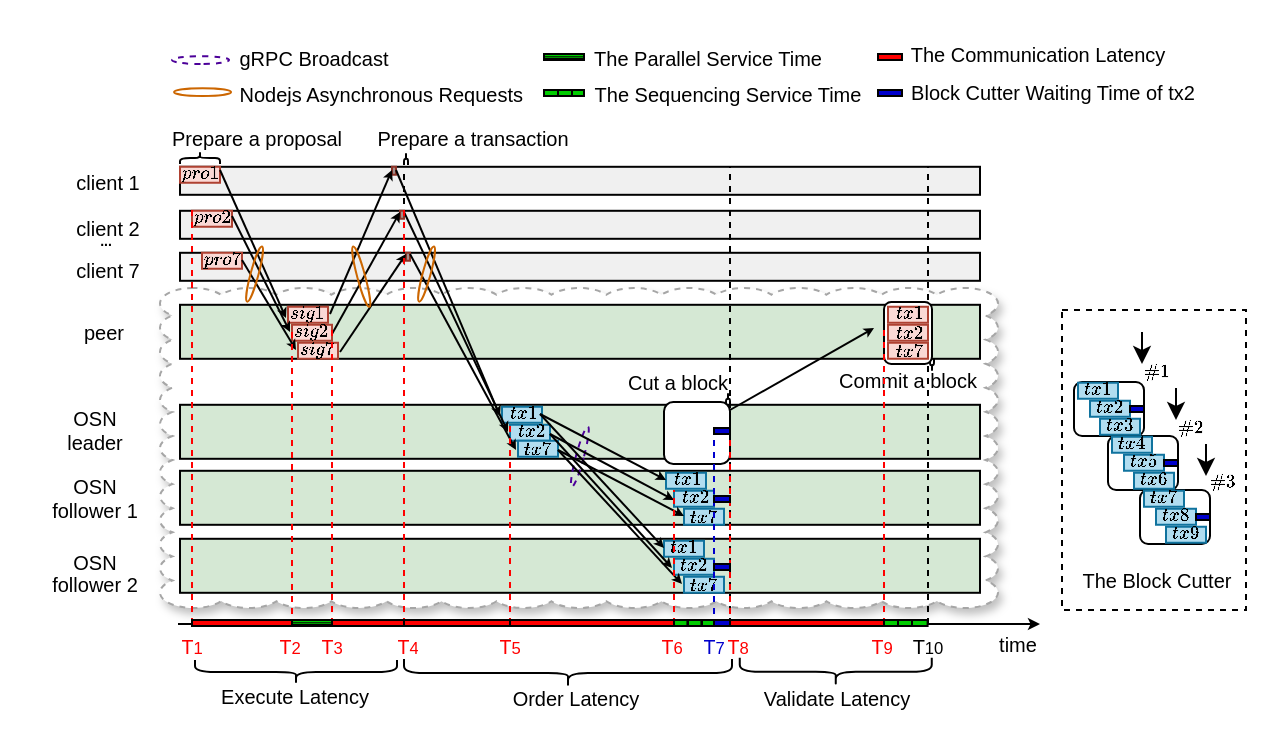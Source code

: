 <mxfile version="20.6.2" type="device"><diagram id="0vhZ1a2vEWbwYD3_x5Hq" name="第 1 页"><mxGraphModel dx="1002" dy="615" grid="1" gridSize="10" guides="1" tooltips="1" connect="1" arrows="1" fold="1" page="1" pageScale="1" pageWidth="827" pageHeight="1169" math="1" shadow="0"><root><mxCell id="0"/><mxCell id="1" parent="0"/><mxCell id="JJXgLaZrwcKwdhcWfyjN-42" value="" style="rounded=0;whiteSpace=wrap;html=1;dashed=1;" parent="1" vertex="1"><mxGeometry x="612" y="241" width="92" height="150" as="geometry"/></mxCell><mxCell id="JJXgLaZrwcKwdhcWfyjN-21" value="" style="rounded=1;whiteSpace=wrap;html=1;" parent="1" vertex="1"><mxGeometry x="651" y="331" width="35" height="27" as="geometry"/></mxCell><mxCell id="JJXgLaZrwcKwdhcWfyjN-20" value="" style="rounded=1;whiteSpace=wrap;html=1;" parent="1" vertex="1"><mxGeometry x="635" y="304" width="35" height="27" as="geometry"/></mxCell><mxCell id="JJXgLaZrwcKwdhcWfyjN-11" value="" style="rounded=1;whiteSpace=wrap;html=1;" parent="1" vertex="1"><mxGeometry x="618" y="277" width="35" height="27" as="geometry"/></mxCell><mxCell id="FMVHNKBBkChkBREBz5Vj-9" value="&lt;font style=&quot;font-size: 8px;&quot;&gt;$$tx2$$&lt;/font&gt;" style="text;html=1;strokeColor=#82b366;fillColor=#d5e8d4;align=center;verticalAlign=middle;whiteSpace=wrap;rounded=0;" parent="1" vertex="1"><mxGeometry x="485.25" y="242" width="60" height="22" as="geometry"/></mxCell><mxCell id="48xOUsyUoS7SO47N31Tx-1" value="" style="whiteSpace=wrap;html=1;shape=mxgraph.basic.cloud_rect;gradientColor=none;strokeColor=#A6A6A6;shadow=1;dashed=1;" parent="1" vertex="1"><mxGeometry x="161" y="230" width="419" height="160" as="geometry"/></mxCell><mxCell id="Ra1UkYBC7Bc8kQ_S5JcI-41" value="" style="rounded=0;whiteSpace=wrap;html=1;strokeWidth=1;fillColor=#D5E8D4;strokeColor=#000000;" parent="1" vertex="1"><mxGeometry x="171" y="355.4" width="400" height="27" as="geometry"/></mxCell><mxCell id="Ra1UkYBC7Bc8kQ_S5JcI-40" value="" style="rounded=0;whiteSpace=wrap;html=1;strokeWidth=1;fillColor=#D5E8D4;strokeColor=#000000;" parent="1" vertex="1"><mxGeometry x="171" y="321.4" width="400" height="27" as="geometry"/></mxCell><mxCell id="Ra1UkYBC7Bc8kQ_S5JcI-18" value="" style="rounded=0;whiteSpace=wrap;html=1;strokeWidth=1;fillColor=#D5E8D4;strokeColor=#000000;" parent="1" vertex="1"><mxGeometry x="171" y="288.4" width="400" height="27" as="geometry"/></mxCell><mxCell id="Ra1UkYBC7Bc8kQ_S5JcI-5" value="" style="rounded=0;whiteSpace=wrap;html=1;strokeWidth=1;fillColor=#D5E8D4;strokeColor=#000000;" parent="1" vertex="1"><mxGeometry x="171" y="238.4" width="400" height="27" as="geometry"/></mxCell><mxCell id="Ra1UkYBC7Bc8kQ_S5JcI-1" value="" style="rounded=0;whiteSpace=wrap;html=1;strokeWidth=1;fillColor=#F0F0F0;strokeColor=#000000;" parent="1" vertex="1"><mxGeometry x="171" y="191.4" width="400" height="14" as="geometry"/></mxCell><mxCell id="Trnzre_r4BiW6Tw0E5rN-12" value="" style="rounded=0;whiteSpace=wrap;html=1;strokeWidth=1;fillColor=#F0F0F0;strokeColor=#000000;" parent="1" vertex="1"><mxGeometry x="171" y="169.4" width="400" height="14" as="geometry"/></mxCell><mxCell id="Trnzre_r4BiW6Tw0E5rN-16" value="&lt;font style=&quot;font-size: 7px;&quot;&gt;&lt;b&gt;...&lt;/b&gt;&lt;/font&gt;" style="text;html=1;strokeColor=none;fillColor=none;align=center;verticalAlign=middle;whiteSpace=wrap;rounded=0;" parent="1" vertex="1"><mxGeometry x="104" y="190" width="60" height="30" as="geometry"/></mxCell><mxCell id="Trnzre_r4BiW6Tw0E5rN-30" value="" style="shape=curlyBracket;whiteSpace=wrap;html=1;rounded=1;flipH=1;rotation=-90;" parent="1" vertex="1"><mxGeometry x="178" y="155" width="6" height="20" as="geometry"/></mxCell><mxCell id="Trnzre_r4BiW6Tw0E5rN-31" value="&lt;h6 style=&quot;font-size: 10px;&quot;&gt;&lt;span style=&quot;font-weight: normal;&quot;&gt;&lt;font style=&quot;font-size: 10px; line-height: 0.2;&quot;&gt;Prepare a&amp;nbsp;&lt;/font&gt;proposal&lt;/span&gt;&lt;/h6&gt;" style="text;html=1;strokeColor=none;fillColor=none;align=center;verticalAlign=middle;whiteSpace=wrap;rounded=0;" parent="1" vertex="1"><mxGeometry x="160" y="127.33" width="99" height="55" as="geometry"/></mxCell><mxCell id="Trnzre_r4BiW6Tw0E5rN-66" value="" style="shape=curlyBracket;whiteSpace=wrap;html=1;rounded=1;flipH=1;rotation=-90;" parent="1" vertex="1"><mxGeometry x="281" y="164.5" width="6" height="2" as="geometry"/></mxCell><mxCell id="Trnzre_r4BiW6Tw0E5rN-67" value="&lt;h6 style=&quot;font-size: 10px;&quot;&gt;&lt;span style=&quot;font-weight: normal;&quot;&gt;&lt;font style=&quot;font-size: 10px; line-height: 0.2;&quot;&gt;Prepare a&amp;nbsp;&lt;/font&gt;transaction&lt;/span&gt;&lt;/h6&gt;" style="text;html=1;strokeColor=none;fillColor=none;align=center;verticalAlign=middle;whiteSpace=wrap;rounded=0;" parent="1" vertex="1"><mxGeometry x="264.25" y="127" width="106.75" height="55" as="geometry"/></mxCell><mxCell id="Trnzre_r4BiW6Tw0E5rN-113" value="" style="verticalLabelPosition=bottom;verticalAlign=top;html=1;shape=mxgraph.basic.rect;fillColor2=none;strokeWidth=1;size=20;indent=5;fontSize=7;fillColor=#fad9d5;strokeColor=#ae4132;" parent="1" vertex="1"><mxGeometry x="171" y="169.33" width="20" height="8" as="geometry"/></mxCell><mxCell id="Trnzre_r4BiW6Tw0E5rN-139" value="" style="verticalLabelPosition=bottom;verticalAlign=top;html=1;shape=mxgraph.basic.rect;fillColor2=none;strokeWidth=1;size=20;indent=5;fontSize=7;fillColor=#A38E8B;strokeColor=#8C3428;" parent="1" vertex="1"><mxGeometry x="277" y="169.33" width="2" height="4" as="geometry"/></mxCell><mxCell id="Trnzre_r4BiW6Tw0E5rN-186" value="" style="strokeWidth=1;html=1;shape=mxgraph.flowchart.start_1;whiteSpace=wrap;labelBackgroundColor=none;fontSize=5;fillColor=none;rotation=90;strokeColor=#CC6600;fontStyle=1" parent="1" vertex="1"><mxGeometry x="180.31" y="117.79" width="3.94" height="28.51" as="geometry"/></mxCell><mxCell id="Trnzre_r4BiW6Tw0E5rN-187" value="&lt;h6 style=&quot;&quot;&gt;&lt;font style=&quot;line-height: 0.2; font-weight: normal; font-size: 10px;&quot;&gt;Nodejs Asynchronous Requests&amp;nbsp;&lt;/font&gt;&lt;/h6&gt;" style="text;html=1;strokeColor=none;fillColor=none;align=center;verticalAlign=middle;whiteSpace=wrap;rounded=0;" parent="1" vertex="1"><mxGeometry x="198.25" y="106" width="149.75" height="55" as="geometry"/></mxCell><mxCell id="Trnzre_r4BiW6Tw0E5rN-189" value="" style="strokeWidth=1;html=1;shape=mxgraph.flowchart.start_1;whiteSpace=wrap;labelBackgroundColor=none;fontSize=5;fillColor=none;rotation=90;dashed=1;strokeColor=#4C0099;fontStyle=1" parent="1" vertex="1"><mxGeometry x="179.31" y="101.79" width="3.94" height="28.51" as="geometry"/></mxCell><mxCell id="Trnzre_r4BiW6Tw0E5rN-190" value="&lt;h6 style=&quot;&quot;&gt;&lt;font style=&quot;line-height: 0.2; font-weight: normal; font-size: 10px;&quot;&gt;gRPC Broadcast&lt;/font&gt;&lt;/h6&gt;" style="text;html=1;strokeColor=none;fillColor=none;align=center;verticalAlign=middle;whiteSpace=wrap;rounded=0;" parent="1" vertex="1"><mxGeometry x="181.25" y="100" width="113.75" height="32" as="geometry"/></mxCell><mxCell id="Trnzre_r4BiW6Tw0E5rN-220" value="&lt;h6 style=&quot;&quot;&gt;&lt;font style=&quot;font-weight: normal; font-size: 10px;&quot;&gt;client 1&lt;/font&gt;&lt;/h6&gt;" style="text;html=1;strokeColor=none;fillColor=none;align=center;verticalAlign=middle;whiteSpace=wrap;rounded=0;" parent="1" vertex="1"><mxGeometry x="105.25" y="149" width="60" height="55" as="geometry"/></mxCell><mxCell id="Trnzre_r4BiW6Tw0E5rN-232" value="" style="shape=curlyBracket;whiteSpace=wrap;html=1;rounded=1;flipH=0;rotation=-90;flipV=1;" parent="1" vertex="1"><mxGeometry x="544" y="267.5" width="6" height="2" as="geometry"/></mxCell><mxCell id="Trnzre_r4BiW6Tw0E5rN-237" value="&lt;h6 style=&quot;&quot;&gt;&lt;font style=&quot;font-size: 10px; font-weight: normal;&quot;&gt;time&lt;/font&gt;&lt;/h6&gt;" style="text;html=1;strokeColor=none;fillColor=none;align=center;verticalAlign=middle;whiteSpace=wrap;rounded=0;" parent="1" vertex="1"><mxGeometry x="560" y="380" width="60" height="55" as="geometry"/></mxCell><mxCell id="Trnzre_r4BiW6Tw0E5rN-258" value="" style="shape=curlyBracket;whiteSpace=wrap;html=1;rounded=1;flipH=1;rotation=90;" parent="1" vertex="1"><mxGeometry x="223" y="371.45" width="12" height="101" as="geometry"/></mxCell><mxCell id="Trnzre_r4BiW6Tw0E5rN-263" value="&lt;h6 style=&quot;&quot;&gt;&lt;span style=&quot;font-weight: 400;&quot;&gt;&lt;font style=&quot;font-size: 10px;&quot;&gt;Execute Latency&lt;/font&gt;&lt;/span&gt;&lt;/h6&gt;" style="text;html=1;strokeColor=none;fillColor=none;align=center;verticalAlign=middle;whiteSpace=wrap;rounded=0;" parent="1" vertex="1"><mxGeometry x="186" y="406" width="85" height="55" as="geometry"/></mxCell><mxCell id="Trnzre_r4BiW6Tw0E5rN-264" value="" style="shape=curlyBracket;whiteSpace=wrap;html=1;rounded=1;flipH=1;rotation=90;" parent="1" vertex="1"><mxGeometry x="358" y="340.5" width="14" height="164" as="geometry"/></mxCell><UserObject label="&lt;font color=&quot;#ff0000&quot; style=&quot;&quot;&gt;&lt;span style=&quot;font-size: 10px;&quot;&gt;T&lt;/span&gt;&lt;span style=&quot;font-size: 8.333px;&quot;&gt;4&lt;/span&gt;&lt;/font&gt;" placeholders="1" name="Variable" id="Trnzre_r4BiW6Tw0E5rN-265"><mxCell style="text;html=1;strokeColor=none;fillColor=none;align=center;verticalAlign=middle;whiteSpace=wrap;overflow=hidden;dashed=1;labelBackgroundColor=none;fontSize=5;fontColor=#000000;" parent="1" vertex="1"><mxGeometry x="245" y="399" width="80" height="20" as="geometry"/></mxCell></UserObject><mxCell id="Trnzre_r4BiW6Tw0E5rN-266" value="&lt;h6 style=&quot;&quot;&gt;&lt;font size=&quot;1&quot; style=&quot;&quot;&gt;&lt;span style=&quot;font-weight: normal;&quot;&gt;Order Latency&lt;/span&gt;&lt;/font&gt;&lt;/h6&gt;" style="text;html=1;strokeColor=none;fillColor=none;align=center;verticalAlign=middle;whiteSpace=wrap;rounded=0;" parent="1" vertex="1"><mxGeometry x="327.25" y="407" width="83.75" height="55" as="geometry"/></mxCell><mxCell id="Trnzre_r4BiW6Tw0E5rN-268" value="&lt;h6 style=&quot;&quot;&gt;&lt;font size=&quot;1&quot; style=&quot;&quot;&gt;&lt;span style=&quot;font-weight: normal;&quot;&gt;Validate Latency&lt;/span&gt;&lt;/font&gt;&lt;/h6&gt;" style="text;html=1;strokeColor=none;fillColor=none;align=center;verticalAlign=middle;whiteSpace=wrap;rounded=0;" parent="1" vertex="1"><mxGeometry x="457.25" y="407" width="84.75" height="55" as="geometry"/></mxCell><mxCell id="vXWSQ5Rv11uB9TsXxkIm-35" value="" style="verticalLabelPosition=bottom;verticalAlign=top;html=1;shape=mxgraph.basic.rect;fillColor2=none;strokeWidth=1;size=20;indent=5;fontSize=7;fillColor=#A38E8B;strokeColor=#8C3428;" parent="1" vertex="1"><mxGeometry x="281" y="191.33" width="2" height="4" as="geometry"/></mxCell><mxCell id="vXWSQ5Rv11uB9TsXxkIm-41" value="&lt;h6 style=&quot;&quot;&gt;&lt;font style=&quot;font-weight: normal; font-size: 10px;&quot;&gt;OSN&lt;/font&gt;&lt;/h6&gt;" style="text;html=1;strokeColor=none;fillColor=none;align=center;verticalAlign=middle;whiteSpace=wrap;rounded=0;" parent="1" vertex="1"><mxGeometry x="81" y="267" width="95.25" height="55" as="geometry"/></mxCell><mxCell id="vXWSQ5Rv11uB9TsXxkIm-64" value="" style="endArrow=classic;html=1;rounded=0;fontSize=7;strokeColor=#000000;strokeWidth=1;endSize=3;startSize=3;" parent="1" edge="1"><mxGeometry width="50" height="50" relative="1" as="geometry"><mxPoint x="170" y="398" as="sourcePoint"/><mxPoint x="601" y="398" as="targetPoint"/></mxGeometry></mxCell><mxCell id="vXWSQ5Rv11uB9TsXxkIm-80" value="" style="shape=curlyBracket;whiteSpace=wrap;html=1;rounded=1;flipH=1;rotation=-90;" parent="1" vertex="1"><mxGeometry x="442" y="284.5" width="6" height="2" as="geometry"/></mxCell><UserObject label="&lt;font color=&quot;#ff0000&quot; style=&quot;&quot;&gt;&lt;span style=&quot;font-size: 10px;&quot;&gt;T&lt;/span&gt;&lt;span style=&quot;font-size: 8.333px;&quot;&gt;1&lt;/span&gt;&lt;/font&gt;" placeholders="1" name="Variable" id="vXWSQ5Rv11uB9TsXxkIm-89"><mxCell style="text;html=1;strokeColor=none;fillColor=none;align=center;verticalAlign=middle;whiteSpace=wrap;overflow=hidden;dashed=1;labelBackgroundColor=none;fontSize=5;fontColor=#000000;" parent="1" vertex="1"><mxGeometry x="137" y="399" width="80" height="20" as="geometry"/></mxCell></UserObject><mxCell id="vXWSQ5Rv11uB9TsXxkIm-90" value="" style="strokeWidth=1;html=1;shape=mxgraph.flowchart.start_1;whiteSpace=wrap;labelBackgroundColor=none;fontSize=5;fillColor=none;rotation=15;dashed=1;strokeColor=#4C0099;" parent="1" vertex="1"><mxGeometry x="368.96" y="298.74" width="3.94" height="31.21" as="geometry"/></mxCell><mxCell id="Ra1UkYBC7Bc8kQ_S5JcI-2" value="" style="rounded=0;whiteSpace=wrap;html=1;strokeWidth=1;fillColor=#F0F0F0;strokeColor=#000000;" parent="1" vertex="1"><mxGeometry x="171" y="212.4" width="400" height="14" as="geometry"/></mxCell><mxCell id="Ra1UkYBC7Bc8kQ_S5JcI-3" value="" style="verticalLabelPosition=bottom;verticalAlign=top;html=1;shape=mxgraph.basic.rect;fillColor2=none;strokeWidth=1;size=20;indent=5;fontSize=7;fillColor=#fad9d5;strokeColor=#ae4132;" parent="1" vertex="1"><mxGeometry x="177" y="191.33" width="20" height="8" as="geometry"/></mxCell><mxCell id="Ra1UkYBC7Bc8kQ_S5JcI-4" value="" style="verticalLabelPosition=bottom;verticalAlign=top;html=1;shape=mxgraph.basic.rect;fillColor2=none;strokeWidth=1;size=20;indent=5;fontSize=7;fillColor=#fad9d5;strokeColor=#ae4132;" parent="1" vertex="1"><mxGeometry x="182" y="212.33" width="20" height="8" as="geometry"/></mxCell><mxCell id="Ra1UkYBC7Bc8kQ_S5JcI-8" value="&lt;h6 style=&quot;&quot;&gt;&lt;font style=&quot;font-weight: normal; font-size: 10px;&quot;&gt;client 2&lt;/font&gt;&lt;/h6&gt;" style="text;html=1;strokeColor=none;fillColor=none;align=center;verticalAlign=middle;whiteSpace=wrap;rounded=0;" parent="1" vertex="1"><mxGeometry x="105.25" y="172" width="60" height="55" as="geometry"/></mxCell><mxCell id="Ra1UkYBC7Bc8kQ_S5JcI-9" value="&lt;h6 style=&quot;&quot;&gt;&lt;font style=&quot;font-weight: normal; font-size: 10px;&quot;&gt;client 7&lt;/font&gt;&lt;/h6&gt;" style="text;html=1;strokeColor=none;fillColor=none;align=center;verticalAlign=middle;whiteSpace=wrap;rounded=0;" parent="1" vertex="1"><mxGeometry x="105.25" y="193" width="60" height="55" as="geometry"/></mxCell><mxCell id="Trnzre_r4BiW6Tw0E5rN-50" value="" style="endArrow=classic;html=1;rounded=0;fontSize=1;fontColor=#000000;strokeColor=#000000;strokeWidth=1;endSize=2;startSize=2;jumpSize=3;" parent="1" edge="1"><mxGeometry width="50" height="50" relative="1" as="geometry"><mxPoint x="191" y="171" as="sourcePoint"/><mxPoint x="224" y="245" as="targetPoint"/></mxGeometry></mxCell><mxCell id="Ra1UkYBC7Bc8kQ_S5JcI-10" value="&lt;h6 style=&quot;&quot;&gt;&lt;font style=&quot;font-weight: normal; font-size: 10px;&quot;&gt;peer&lt;/font&gt;&lt;/h6&gt;" style="text;html=1;strokeColor=none;fillColor=none;align=center;verticalAlign=middle;whiteSpace=wrap;rounded=0;" parent="1" vertex="1"><mxGeometry x="103.25" y="224" width="60" height="55" as="geometry"/></mxCell><mxCell id="Ra1UkYBC7Bc8kQ_S5JcI-11" value="" style="verticalLabelPosition=bottom;verticalAlign=top;html=1;shape=mxgraph.basic.rect;fillColor2=none;strokeWidth=1;size=20;indent=5;fontSize=7;fillColor=#fad9d5;strokeColor=#ae4132;" parent="1" vertex="1"><mxGeometry x="225" y="239.33" width="20" height="8" as="geometry"/></mxCell><mxCell id="Ra1UkYBC7Bc8kQ_S5JcI-12" value="" style="verticalLabelPosition=bottom;verticalAlign=top;html=1;shape=mxgraph.basic.rect;fillColor2=none;strokeWidth=1;size=20;indent=5;fontSize=7;fillColor=#fad9d5;strokeColor=#ae4132;" parent="1" vertex="1"><mxGeometry x="227" y="248.33" width="20" height="8" as="geometry"/></mxCell><mxCell id="Ra1UkYBC7Bc8kQ_S5JcI-13" value="" style="verticalLabelPosition=bottom;verticalAlign=top;html=1;shape=mxgraph.basic.rect;fillColor2=none;strokeWidth=1;size=20;indent=5;fontSize=7;fillColor=#fad9d5;strokeColor=#ae4132;" parent="1" vertex="1"><mxGeometry x="230" y="257.33" width="20" height="8" as="geometry"/></mxCell><mxCell id="Ra1UkYBC7Bc8kQ_S5JcI-14" value="&lt;font style=&quot;font-size: 8px;&quot;&gt;$$sig7$$&lt;/font&gt;" style="text;html=1;strokeColor=none;fillColor=none;align=center;verticalAlign=middle;whiteSpace=wrap;rounded=0;fontColor=#000000;" parent="1" vertex="1"><mxGeometry x="210.25" y="250" width="60" height="22" as="geometry"/></mxCell><mxCell id="Ra1UkYBC7Bc8kQ_S5JcI-16" value="" style="endArrow=classic;html=1;rounded=0;fontSize=1;fontColor=#000000;strokeColor=#000000;strokeWidth=1;endSize=2;startSize=2;jumpSize=3;" parent="1" edge="1"><mxGeometry width="50" height="50" relative="1" as="geometry"><mxPoint x="197" y="194" as="sourcePoint"/><mxPoint x="226" y="252" as="targetPoint"/></mxGeometry></mxCell><mxCell id="Ra1UkYBC7Bc8kQ_S5JcI-17" value="" style="endArrow=classic;html=1;rounded=0;fontSize=1;fontColor=#000000;strokeColor=#000000;strokeWidth=1;endSize=2;startSize=2;jumpSize=3;" parent="1" edge="1"><mxGeometry width="50" height="50" relative="1" as="geometry"><mxPoint x="202" y="216.0" as="sourcePoint"/><mxPoint x="229" y="261" as="targetPoint"/></mxGeometry></mxCell><mxCell id="Ra1UkYBC7Bc8kQ_S5JcI-19" value="" style="endArrow=classic;html=1;rounded=0;fontSize=1;fontColor=#000000;strokeColor=#000000;strokeWidth=1;endSize=2;startSize=2;jumpSize=3;" parent="1" edge="1"><mxGeometry width="50" height="50" relative="1" as="geometry"><mxPoint x="246" y="243" as="sourcePoint"/><mxPoint x="277" y="171" as="targetPoint"/></mxGeometry></mxCell><mxCell id="Ra1UkYBC7Bc8kQ_S5JcI-20" value="" style="verticalLabelPosition=bottom;verticalAlign=top;html=1;shape=mxgraph.basic.rect;fillColor2=none;strokeWidth=1;size=20;indent=5;fontSize=7;fillColor=#A38E8B;strokeColor=#8C3428;" parent="1" vertex="1"><mxGeometry x="284" y="212.33" width="2" height="4" as="geometry"/></mxCell><mxCell id="Ra1UkYBC7Bc8kQ_S5JcI-21" value="" style="endArrow=classic;html=1;rounded=0;fontSize=1;fontColor=#000000;strokeColor=#000000;strokeWidth=1;endSize=2;startSize=2;jumpSize=3;" parent="1" edge="1"><mxGeometry width="50" height="50" relative="1" as="geometry"><mxPoint x="247" y="253" as="sourcePoint"/><mxPoint x="281" y="192" as="targetPoint"/></mxGeometry></mxCell><mxCell id="Ra1UkYBC7Bc8kQ_S5JcI-22" value="" style="endArrow=classic;html=1;rounded=0;fontSize=1;fontColor=#000000;strokeColor=#000000;strokeWidth=1;endSize=2;startSize=2;jumpSize=3;" parent="1" edge="1"><mxGeometry width="50" height="50" relative="1" as="geometry"><mxPoint x="251" y="262" as="sourcePoint"/><mxPoint x="284" y="213" as="targetPoint"/></mxGeometry></mxCell><mxCell id="Ra1UkYBC7Bc8kQ_S5JcI-31" value="" style="verticalLabelPosition=bottom;verticalAlign=top;html=1;shape=mxgraph.basic.rect;fillColor2=none;strokeWidth=1;size=20;indent=5;fontSize=7;fillColor=#b1ddf0;strokeColor=#10739e;" parent="1" vertex="1"><mxGeometry x="332" y="289.33" width="20" height="8" as="geometry"/></mxCell><mxCell id="Ra1UkYBC7Bc8kQ_S5JcI-32" value="" style="verticalLabelPosition=bottom;verticalAlign=top;html=1;shape=mxgraph.basic.rect;fillColor2=none;strokeWidth=1;size=20;indent=5;fontSize=7;fillColor=#b1ddf0;strokeColor=#10739e;" parent="1" vertex="1"><mxGeometry x="336" y="298.33" width="20" height="8" as="geometry"/></mxCell><mxCell id="Ra1UkYBC7Bc8kQ_S5JcI-33" value="" style="verticalLabelPosition=bottom;verticalAlign=top;html=1;shape=mxgraph.basic.rect;fillColor2=none;strokeWidth=1;size=20;indent=5;fontSize=7;fillColor=#b1ddf0;strokeColor=#10739e;" parent="1" vertex="1"><mxGeometry x="340" y="306.33" width="20" height="8" as="geometry"/></mxCell><mxCell id="Trnzre_r4BiW6Tw0E5rN-152" value="" style="endArrow=classic;html=1;rounded=0;fontSize=1;fontColor=#000000;strokeColor=#000000;strokeWidth=1;endSize=2;startSize=2;jumpSize=3;" parent="1" edge="1"><mxGeometry width="50" height="50" relative="1" as="geometry"><mxPoint x="279" y="171" as="sourcePoint"/><mxPoint x="331" y="294" as="targetPoint"/></mxGeometry></mxCell><mxCell id="Ra1UkYBC7Bc8kQ_S5JcI-34" value="" style="endArrow=classic;html=1;rounded=0;fontSize=1;fontColor=#000000;strokeColor=#000000;strokeWidth=1;endSize=2;startSize=2;jumpSize=3;" parent="1" edge="1"><mxGeometry width="50" height="50" relative="1" as="geometry"><mxPoint x="283" y="192" as="sourcePoint"/><mxPoint x="335" y="302" as="targetPoint"/></mxGeometry></mxCell><mxCell id="Ra1UkYBC7Bc8kQ_S5JcI-35" value="" style="endArrow=classic;html=1;rounded=0;fontSize=1;fontColor=#000000;strokeColor=#000000;strokeWidth=1;endSize=2;startSize=2;jumpSize=3;" parent="1" edge="1"><mxGeometry width="50" height="50" relative="1" as="geometry"><mxPoint x="286" y="213" as="sourcePoint"/><mxPoint x="339" y="311" as="targetPoint"/></mxGeometry></mxCell><mxCell id="Ra1UkYBC7Bc8kQ_S5JcI-43" value="" style="verticalLabelPosition=bottom;verticalAlign=top;html=1;shape=mxgraph.basic.rect;fillColor2=none;strokeWidth=1;size=20;indent=5;fontSize=7;fillColor=#b1ddf0;strokeColor=#10739e;" parent="1" vertex="1"><mxGeometry x="414" y="322.33" width="20" height="8" as="geometry"/></mxCell><mxCell id="Ra1UkYBC7Bc8kQ_S5JcI-44" value="" style="verticalLabelPosition=bottom;verticalAlign=top;html=1;shape=mxgraph.basic.rect;fillColor2=none;strokeWidth=1;size=20;indent=5;fontSize=7;fillColor=#b1ddf0;strokeColor=#10739e;" parent="1" vertex="1"><mxGeometry x="418" y="331.33" width="20" height="8" as="geometry"/></mxCell><mxCell id="Ra1UkYBC7Bc8kQ_S5JcI-45" value="" style="verticalLabelPosition=bottom;verticalAlign=top;html=1;shape=mxgraph.basic.rect;fillColor2=none;strokeWidth=1;size=20;indent=5;fontSize=7;fillColor=#b1ddf0;strokeColor=#10739e;" parent="1" vertex="1"><mxGeometry x="423" y="340.33" width="20" height="8" as="geometry"/></mxCell><mxCell id="Ra1UkYBC7Bc8kQ_S5JcI-47" value="" style="verticalLabelPosition=bottom;verticalAlign=top;html=1;shape=mxgraph.basic.rect;fillColor2=none;strokeWidth=1;size=20;indent=5;fontSize=7;fillColor=#b1ddf0;strokeColor=#10739e;" parent="1" vertex="1"><mxGeometry x="413" y="356.33" width="20" height="8" as="geometry"/></mxCell><mxCell id="Ra1UkYBC7Bc8kQ_S5JcI-48" value="" style="verticalLabelPosition=bottom;verticalAlign=top;html=1;shape=mxgraph.basic.rect;fillColor2=none;strokeWidth=1;size=20;indent=5;fontSize=7;fillColor=#b1ddf0;strokeColor=#10739e;" parent="1" vertex="1"><mxGeometry x="418" y="365.33" width="20" height="8" as="geometry"/></mxCell><mxCell id="Ra1UkYBC7Bc8kQ_S5JcI-49" value="" style="verticalLabelPosition=bottom;verticalAlign=top;html=1;shape=mxgraph.basic.rect;fillColor2=none;strokeWidth=1;size=20;indent=5;fontSize=7;fillColor=#b1ddf0;strokeColor=#10739e;" parent="1" vertex="1"><mxGeometry x="423" y="374.33" width="20" height="8" as="geometry"/></mxCell><mxCell id="vXWSQ5Rv11uB9TsXxkIm-65" value="" style="endArrow=classic;html=1;rounded=0;fontSize=1;fontColor=#000000;strokeColor=#000000;strokeWidth=1;endSize=2;startSize=2;jumpSize=3;" parent="1" edge="1"><mxGeometry width="50" height="50" relative="1" as="geometry"><mxPoint x="351" y="293.0" as="sourcePoint"/><mxPoint x="414" y="326" as="targetPoint"/></mxGeometry></mxCell><mxCell id="Ra1UkYBC7Bc8kQ_S5JcI-50" value="" style="endArrow=classic;html=1;rounded=0;fontSize=1;fontColor=#000000;strokeColor=#000000;strokeWidth=1;endSize=2;startSize=2;jumpSize=3;" parent="1" edge="1"><mxGeometry width="50" height="50" relative="1" as="geometry"><mxPoint x="351" y="293.0" as="sourcePoint"/><mxPoint x="413" y="360" as="targetPoint"/></mxGeometry></mxCell><mxCell id="Ra1UkYBC7Bc8kQ_S5JcI-51" value="" style="endArrow=classic;html=1;rounded=0;fontSize=1;fontColor=#000000;strokeColor=#000000;strokeWidth=1;endSize=2;startSize=2;jumpSize=3;" parent="1" edge="1"><mxGeometry width="50" height="50" relative="1" as="geometry"><mxPoint x="356" y="303.0" as="sourcePoint"/><mxPoint x="418" y="336" as="targetPoint"/></mxGeometry></mxCell><mxCell id="Ra1UkYBC7Bc8kQ_S5JcI-52" value="" style="endArrow=classic;html=1;rounded=0;fontSize=1;fontColor=#000000;strokeColor=#000000;strokeWidth=1;endSize=2;startSize=2;jumpSize=3;" parent="1" edge="1"><mxGeometry width="50" height="50" relative="1" as="geometry"><mxPoint x="356" y="303.0" as="sourcePoint"/><mxPoint x="417" y="370" as="targetPoint"/></mxGeometry></mxCell><mxCell id="Ra1UkYBC7Bc8kQ_S5JcI-53" value="" style="endArrow=classic;html=1;rounded=0;fontSize=1;fontColor=#000000;strokeColor=#000000;strokeWidth=1;endSize=2;startSize=2;jumpSize=3;" parent="1" edge="1"><mxGeometry width="50" height="50" relative="1" as="geometry"><mxPoint x="360" y="311.0" as="sourcePoint"/><mxPoint x="423" y="344" as="targetPoint"/></mxGeometry></mxCell><mxCell id="Ra1UkYBC7Bc8kQ_S5JcI-54" value="" style="endArrow=classic;html=1;rounded=0;fontSize=1;fontColor=#000000;strokeColor=#000000;strokeWidth=1;endSize=2;startSize=2;jumpSize=3;" parent="1" edge="1"><mxGeometry width="50" height="50" relative="1" as="geometry"><mxPoint x="360" y="311.0" as="sourcePoint"/><mxPoint x="422" y="378" as="targetPoint"/></mxGeometry></mxCell><mxCell id="Ra1UkYBC7Bc8kQ_S5JcI-62" value="" style="verticalLabelPosition=bottom;verticalAlign=top;html=1;shape=mxgraph.basic.rect;fillColor2=none;strokeWidth=1;size=20;indent=5;fontSize=7;fillColor=#f5f5f5;strokeColor=#666666;fontColor=#333333;" parent="1" vertex="1"><mxGeometry x="530" y="239.33" width="15" height="26" as="geometry"/></mxCell><mxCell id="vXWSQ5Rv11uB9TsXxkIm-88" value="" style="endArrow=classic;html=1;rounded=0;fontSize=1;fontColor=#000000;strokeColor=#000000;strokeWidth=1;endSize=2;startSize=2;jumpSize=3;" parent="1" edge="1"><mxGeometry width="50" height="50" relative="1" as="geometry"><mxPoint x="446" y="291" as="sourcePoint"/><mxPoint x="518" y="250" as="targetPoint"/></mxGeometry></mxCell><mxCell id="Ra1UkYBC7Bc8kQ_S5JcI-63" value="" style="shape=curlyBracket;whiteSpace=wrap;html=1;rounded=1;flipH=1;rotation=90;" parent="1" vertex="1"><mxGeometry x="491.88" y="373.88" width="14" height="96" as="geometry"/></mxCell><mxCell id="Ra1UkYBC7Bc8kQ_S5JcI-64" value="&lt;font style=&quot;font-size: 8px;&quot;&gt;$$pro1$$&lt;/font&gt;" style="text;html=1;strokeColor=none;fillColor=none;align=center;verticalAlign=middle;whiteSpace=wrap;rounded=0;fontColor=#000000;" parent="1" vertex="1"><mxGeometry x="151.25" y="162" width="60" height="22" as="geometry"/></mxCell><mxCell id="Ra1UkYBC7Bc8kQ_S5JcI-65" value="&lt;font style=&quot;font-size: 8px;&quot;&gt;$$pro2$$&lt;/font&gt;" style="text;html=1;strokeColor=none;fillColor=none;align=center;verticalAlign=middle;whiteSpace=wrap;rounded=0;fontColor=#000000;" parent="1" vertex="1"><mxGeometry x="157.25" y="184" width="60" height="22" as="geometry"/></mxCell><mxCell id="vXWSQ5Rv11uB9TsXxkIm-3" value="&lt;font style=&quot;font-size: 8px;&quot;&gt;$$pro7$$&lt;/font&gt;" style="text;html=1;strokeColor=none;fillColor=none;align=center;verticalAlign=middle;whiteSpace=wrap;rounded=0;fontColor=#000000;" parent="1" vertex="1"><mxGeometry x="162.25" y="205" width="60" height="22" as="geometry"/></mxCell><mxCell id="Ra1UkYBC7Bc8kQ_S5JcI-66" value="&lt;font style=&quot;font-size: 8px;&quot;&gt;$$sig1$$&lt;/font&gt;" style="text;html=1;strokeColor=none;fillColor=none;align=center;verticalAlign=middle;whiteSpace=wrap;rounded=0;fontColor=#000000;" parent="1" vertex="1"><mxGeometry x="205.25" y="232" width="60" height="22" as="geometry"/></mxCell><mxCell id="Ra1UkYBC7Bc8kQ_S5JcI-67" value="&lt;font style=&quot;font-size: 8px;&quot;&gt;$$sig2$$&lt;/font&gt;" style="text;html=1;strokeColor=none;fillColor=none;align=center;verticalAlign=middle;whiteSpace=wrap;rounded=0;fontColor=#000000;" parent="1" vertex="1"><mxGeometry x="207.25" y="241" width="60" height="22" as="geometry"/></mxCell><mxCell id="Ra1UkYBC7Bc8kQ_S5JcI-69" value="&lt;font style=&quot;font-size: 8px;&quot;&gt;$$tx1$$&lt;/font&gt;" style="text;html=1;strokeColor=none;fillColor=none;align=center;verticalAlign=middle;whiteSpace=wrap;rounded=0;fontColor=#000000;" parent="1" vertex="1"><mxGeometry x="313.25" y="282" width="60" height="22" as="geometry"/></mxCell><mxCell id="Ra1UkYBC7Bc8kQ_S5JcI-70" value="&lt;font style=&quot;font-size: 8px;&quot;&gt;$$tx2$$&lt;/font&gt;" style="text;html=1;strokeColor=none;fillColor=none;align=center;verticalAlign=middle;whiteSpace=wrap;rounded=0;fontColor=#000000;" parent="1" vertex="1"><mxGeometry x="317.25" y="291" width="60" height="22" as="geometry"/></mxCell><mxCell id="Ra1UkYBC7Bc8kQ_S5JcI-71" value="&lt;font style=&quot;font-size: 8px;&quot;&gt;$$tx7$$&lt;/font&gt;" style="text;html=1;strokeColor=none;fillColor=none;align=center;verticalAlign=middle;whiteSpace=wrap;rounded=0;fontColor=#000000;" parent="1" vertex="1"><mxGeometry x="320.25" y="300" width="60" height="22" as="geometry"/></mxCell><mxCell id="Ra1UkYBC7Bc8kQ_S5JcI-72" value="&lt;font style=&quot;font-size: 8px;&quot;&gt;$$tx1$$&lt;/font&gt;" style="text;html=1;strokeColor=none;fillColor=none;align=center;verticalAlign=middle;whiteSpace=wrap;rounded=0;fontColor=#000000;" parent="1" vertex="1"><mxGeometry x="393.25" y="349" width="60" height="22" as="geometry"/></mxCell><mxCell id="Ra1UkYBC7Bc8kQ_S5JcI-73" value="&lt;font style=&quot;font-size: 8px;&quot;&gt;$$tx1$$&lt;/font&gt;" style="text;html=1;strokeColor=none;fillColor=none;align=center;verticalAlign=middle;whiteSpace=wrap;rounded=0;fontColor=#000000;" parent="1" vertex="1"><mxGeometry x="395.25" y="315" width="60" height="22" as="geometry"/></mxCell><mxCell id="Ra1UkYBC7Bc8kQ_S5JcI-74" value="&lt;font style=&quot;font-size: 8px;&quot;&gt;$$tx2$$&lt;/font&gt;" style="text;html=1;strokeColor=none;fillColor=none;align=center;verticalAlign=middle;whiteSpace=wrap;rounded=0;fontColor=#000000;" parent="1" vertex="1"><mxGeometry x="398.25" y="358" width="60" height="22" as="geometry"/></mxCell><mxCell id="Ra1UkYBC7Bc8kQ_S5JcI-75" value="&lt;font style=&quot;font-size: 8px;&quot;&gt;$$tx2$$&lt;/font&gt;" style="text;html=1;strokeColor=none;fillColor=none;align=center;verticalAlign=middle;whiteSpace=wrap;rounded=0;fontColor=#000000;" parent="1" vertex="1"><mxGeometry x="399.25" y="324" width="60" height="22" as="geometry"/></mxCell><mxCell id="Ra1UkYBC7Bc8kQ_S5JcI-76" value="&lt;font style=&quot;font-size: 8px;&quot;&gt;$$tx7$$&lt;/font&gt;" style="text;html=1;strokeColor=none;fillColor=none;align=center;verticalAlign=middle;whiteSpace=wrap;rounded=0;fontColor=#000000;" parent="1" vertex="1"><mxGeometry x="403.25" y="334" width="60" height="22" as="geometry"/></mxCell><mxCell id="Ra1UkYBC7Bc8kQ_S5JcI-77" value="&lt;font style=&quot;font-size: 8px;&quot;&gt;$$tx7$$&lt;/font&gt;" style="text;html=1;strokeColor=none;fillColor=none;align=center;verticalAlign=middle;whiteSpace=wrap;rounded=0;fontColor=#000000;" parent="1" vertex="1"><mxGeometry x="403.25" y="368" width="60" height="22" as="geometry"/></mxCell><mxCell id="vXWSQ5Rv11uB9TsXxkIm-30" value="" style="strokeWidth=1;html=1;shape=mxgraph.flowchart.start_1;whiteSpace=wrap;labelBackgroundColor=none;fontSize=5;rotation=15;fillColor=none;strokeColor=#CC6600;" parent="1" vertex="1"><mxGeometry x="206.31" y="208.79" width="3.94" height="28.51" as="geometry"/></mxCell><mxCell id="vXWSQ5Rv11uB9TsXxkIm-38" value="" style="strokeWidth=1;html=1;shape=mxgraph.flowchart.start_1;whiteSpace=wrap;labelBackgroundColor=none;fontSize=5;fontColor=#000000;fillColor=none;rotation=-15;strokeColor=#CC6600;" parent="1" vertex="1"><mxGeometry x="259.66" y="208.74" width="3.94" height="31.21" as="geometry"/></mxCell><mxCell id="vXWSQ5Rv11uB9TsXxkIm-53" value="" style="strokeWidth=1;html=1;shape=mxgraph.flowchart.start_1;whiteSpace=wrap;labelBackgroundColor=none;fontSize=5;fillColor=none;rotation=15;strokeColor=#CC6600;" parent="1" vertex="1"><mxGeometry x="292.31" y="208.79" width="3.94" height="28.51" as="geometry"/></mxCell><mxCell id="aoACPO_KVNHL25JApvIy-1" value="&lt;h6 style=&quot;&quot;&gt;&lt;font style=&quot;font-weight: normal; font-size: 10px;&quot;&gt;leader&lt;/font&gt;&lt;/h6&gt;" style="text;html=1;strokeColor=none;fillColor=none;align=center;verticalAlign=middle;whiteSpace=wrap;rounded=0;" parent="1" vertex="1"><mxGeometry x="81" y="279" width="95.25" height="55" as="geometry"/></mxCell><mxCell id="aoACPO_KVNHL25JApvIy-4" value="&lt;h6 style=&quot;&quot;&gt;&lt;font style=&quot;font-weight: normal; font-size: 10px;&quot;&gt;OSN&lt;/font&gt;&lt;/h6&gt;" style="text;html=1;strokeColor=none;fillColor=none;align=center;verticalAlign=middle;whiteSpace=wrap;rounded=0;" parent="1" vertex="1"><mxGeometry x="81" y="301" width="95.25" height="55" as="geometry"/></mxCell><mxCell id="aoACPO_KVNHL25JApvIy-5" value="&lt;h6 style=&quot;&quot;&gt;&lt;font style=&quot;font-weight: normal; font-size: 10px;&quot;&gt;follower 1&lt;/font&gt;&lt;/h6&gt;" style="text;html=1;strokeColor=none;fillColor=none;align=center;verticalAlign=middle;whiteSpace=wrap;rounded=0;" parent="1" vertex="1"><mxGeometry x="81" y="313" width="95.25" height="55" as="geometry"/></mxCell><mxCell id="aoACPO_KVNHL25JApvIy-6" value="&lt;h6 style=&quot;&quot;&gt;&lt;font style=&quot;font-weight: normal; font-size: 10px;&quot;&gt;follower 2&lt;/font&gt;&lt;/h6&gt;" style="text;html=1;strokeColor=none;fillColor=none;align=center;verticalAlign=middle;whiteSpace=wrap;rounded=0;" parent="1" vertex="1"><mxGeometry x="81" y="350" width="95.25" height="55" as="geometry"/></mxCell><mxCell id="aoACPO_KVNHL25JApvIy-7" value="&lt;h6 style=&quot;&quot;&gt;&lt;font style=&quot;font-weight: normal; font-size: 10px;&quot;&gt;OSN&lt;/font&gt;&lt;/h6&gt;" style="text;html=1;strokeColor=none;fillColor=none;align=center;verticalAlign=middle;whiteSpace=wrap;rounded=0;" parent="1" vertex="1"><mxGeometry x="81" y="339" width="95.25" height="55" as="geometry"/></mxCell><mxCell id="Trnzre_r4BiW6Tw0E5rN-39" value="" style="endArrow=none;dashed=1;html=1;rounded=0;fontSize=7;strokeColor=#000000;strokeWidth=1;fillColor=#dae8fc;" parent="1" edge="1"><mxGeometry width="50" height="50" relative="1" as="geometry"><mxPoint x="177" y="398" as="sourcePoint"/><mxPoint x="177" y="191" as="targetPoint"/></mxGeometry></mxCell><mxCell id="Trnzre_r4BiW6Tw0E5rN-74" value="" style="endArrow=none;dashed=1;html=1;rounded=0;fontSize=7;strokeColor=#000000;strokeWidth=1;fillColor=#dae8fc;" parent="1" edge="1"><mxGeometry width="50" height="50" relative="1" as="geometry"><mxPoint x="283" y="398" as="sourcePoint"/><mxPoint x="283" y="170" as="targetPoint"/></mxGeometry></mxCell><mxCell id="Trnzre_r4BiW6Tw0E5rN-205" value="" style="endArrow=none;dashed=1;html=1;rounded=0;fontSize=7;strokeColor=#000000;strokeWidth=1;fillColor=#dae8fc;" parent="1" edge="1"><mxGeometry width="50" height="50" relative="1" as="geometry"><mxPoint x="446" y="398" as="sourcePoint"/><mxPoint x="446" y="169" as="targetPoint"/></mxGeometry></mxCell><mxCell id="Trnzre_r4BiW6Tw0E5rN-216" value="" style="endArrow=none;dashed=1;html=1;rounded=0;fontSize=7;strokeColor=#000000;strokeWidth=1;fillColor=#dae8fc;" parent="1" edge="1"><mxGeometry width="50" height="50" relative="1" as="geometry"><mxPoint x="545" y="398" as="sourcePoint"/><mxPoint x="545" y="169" as="targetPoint"/></mxGeometry></mxCell><mxCell id="FMVHNKBBkChkBREBz5Vj-24" value="" style="endArrow=none;html=1;rounded=0;fontSize=7;strokeColor=#000000;strokeWidth=1;fillColor=#dae8fc;" parent="1" edge="1"><mxGeometry width="50" height="50" relative="1" as="geometry"><mxPoint x="247" y="398" as="sourcePoint"/><mxPoint x="227" y="398" as="targetPoint"/></mxGeometry></mxCell><mxCell id="FMVHNKBBkChkBREBz5Vj-28" value="&lt;h6 style=&quot;font-size: 10px;&quot;&gt;&lt;span style=&quot;font-weight: 400;&quot;&gt;Cut a block&lt;/span&gt;&lt;/h6&gt;" style="text;html=1;strokeColor=none;fillColor=none;align=center;verticalAlign=middle;whiteSpace=wrap;rounded=0;" parent="1" vertex="1"><mxGeometry x="390.25" y="249" width="60" height="55" as="geometry"/></mxCell><UserObject label="&lt;font color=&quot;#ff0000&quot;&gt;&lt;span style=&quot;font-size: 10px;&quot;&gt;T&lt;/span&gt;&lt;span style=&quot;font-size: 8.333px;&quot;&gt;8&lt;/span&gt;&lt;/font&gt;" placeholders="1" name="Variable" id="HjVRoFES-z4ZsDLajOuJ-17"><mxCell style="text;html=1;strokeColor=none;fillColor=none;align=center;verticalAlign=middle;whiteSpace=wrap;overflow=hidden;dashed=1;labelBackgroundColor=none;fontSize=5;fontColor=#000000;" parent="1" vertex="1"><mxGeometry x="410" y="399" width="80" height="20" as="geometry"/></mxCell></UserObject><UserObject label="&lt;span style=&quot;font-size: 10px;&quot;&gt;T&lt;/span&gt;&lt;span style=&quot;font-size: 8.333px;&quot;&gt;10&lt;/span&gt;" placeholders="1" name="Variable" id="HjVRoFES-z4ZsDLajOuJ-19"><mxCell style="text;html=1;strokeColor=none;fillColor=none;align=center;verticalAlign=middle;whiteSpace=wrap;overflow=hidden;dashed=1;labelBackgroundColor=none;fontSize=5;fontColor=#000000;" parent="1" vertex="1"><mxGeometry x="505" y="399" width="80" height="20" as="geometry"/></mxCell></UserObject><mxCell id="R_TfO7n2XVrTC__6ODI5-3" value="&lt;h6 style=&quot;&quot;&gt;&lt;font style=&quot;line-height: 0.2; font-weight: normal; font-size: 10px;&quot;&gt;Block Cutter Waiting Time of tx2&lt;/font&gt;&lt;/h6&gt;" style="text;html=1;strokeColor=none;fillColor=none;align=center;verticalAlign=middle;whiteSpace=wrap;rounded=0;" parent="1" vertex="1"><mxGeometry x="528.12" y="105" width="158.88" height="55" as="geometry"/></mxCell><mxCell id="R_TfO7n2XVrTC__6ODI5-9" value="" style="rounded=1;whiteSpace=wrap;html=1;" parent="1" vertex="1"><mxGeometry x="523" y="237" width="24" height="31" as="geometry"/></mxCell><mxCell id="FMVHNKBBkChkBREBz5Vj-7" value="" style="verticalLabelPosition=bottom;verticalAlign=top;html=1;shape=mxgraph.basic.rect;fillColor2=none;strokeWidth=1;size=20;indent=5;fontSize=7;fillColor=#fad9d5;strokeColor=#ae4132;" parent="1" vertex="1"><mxGeometry x="525" y="257.33" width="20" height="8" as="geometry"/></mxCell><mxCell id="FMVHNKBBkChkBREBz5Vj-5" value="" style="verticalLabelPosition=bottom;verticalAlign=top;html=1;shape=mxgraph.basic.rect;fillColor2=none;strokeWidth=1;size=20;indent=5;fontSize=7;fillColor=#FAD9D5;strokeColor=#ae4132;" parent="1" vertex="1"><mxGeometry x="525" y="239.33" width="20" height="8" as="geometry"/></mxCell><mxCell id="FMVHNKBBkChkBREBz5Vj-6" value="" style="verticalLabelPosition=bottom;verticalAlign=top;html=1;shape=mxgraph.basic.rect;fillColor2=none;strokeWidth=1;size=20;indent=5;fontSize=7;fillColor=#fad9d5;strokeColor=#ae4132;" parent="1" vertex="1"><mxGeometry x="525" y="248.33" width="20" height="8" as="geometry"/></mxCell><mxCell id="R_TfO7n2XVrTC__6ODI5-11" value="" style="rounded=1;whiteSpace=wrap;html=1;" parent="1" vertex="1"><mxGeometry x="413" y="287" width="33" height="31" as="geometry"/></mxCell><mxCell id="FMVHNKBBkChkBREBz5Vj-8" value="&lt;font style=&quot;font-size: 8px;&quot;&gt;$$tx1$$&lt;/font&gt;" style="text;html=1;strokeColor=none;fillColor=none;align=center;verticalAlign=middle;whiteSpace=wrap;rounded=0;fontColor=#000000;" parent="1" vertex="1"><mxGeometry x="506.25" y="232" width="60" height="22" as="geometry"/></mxCell><mxCell id="FMVHNKBBkChkBREBz5Vj-10" value="&lt;font style=&quot;font-size: 8px;&quot;&gt;$$tx7$$&lt;/font&gt;" style="text;html=1;strokeColor=none;fillColor=none;align=center;verticalAlign=middle;whiteSpace=wrap;rounded=0;fontColor=#000000;" parent="1" vertex="1"><mxGeometry x="506.25" y="251" width="60" height="22" as="geometry"/></mxCell><mxCell id="FMVHNKBBkChkBREBz5Vj-29" value="&lt;h6 style=&quot;font-size: 10px;&quot;&gt;&lt;span style=&quot;font-weight: 400;&quot;&gt;Commit a block&lt;/span&gt;&lt;/h6&gt;" style="text;html=1;strokeColor=none;fillColor=none;align=center;verticalAlign=middle;whiteSpace=wrap;rounded=0;" parent="1" vertex="1"><mxGeometry x="498.25" y="248" width="73.75" height="55" as="geometry"/></mxCell><mxCell id="FMVHNKBBkChkBREBz5Vj-12" value="&lt;font style=&quot;font-size: 8px;&quot;&gt;$$tx2$$&lt;/font&gt;" style="text;html=1;strokeColor=none;fillColor=none;align=center;verticalAlign=middle;whiteSpace=wrap;rounded=0;fontColor=#000000;" parent="1" vertex="1"><mxGeometry x="506.25" y="242" width="60" height="22" as="geometry"/></mxCell><mxCell id="R_TfO7n2XVrTC__6ODI5-12" value="" style="endArrow=none;dashed=1;html=1;rounded=0;fontSize=7;strokeColor=#0000CC;strokeWidth=1;fillColor=#dae8fc;" parent="1" edge="1"><mxGeometry width="50" height="50" relative="1" as="geometry"><mxPoint x="438" y="399" as="sourcePoint"/><mxPoint x="438" y="301" as="targetPoint"/></mxGeometry></mxCell><UserObject label="&lt;font color=&quot;#0000cc&quot;&gt;&lt;span style=&quot;font-size: 10px;&quot;&gt;T&lt;/span&gt;&lt;span style=&quot;font-size: 8.333px;&quot;&gt;7&lt;/span&gt;&lt;/font&gt;" placeholders="1" name="Variable" id="R_TfO7n2XVrTC__6ODI5-14"><mxCell style="text;html=1;strokeColor=none;fillColor=none;align=center;verticalAlign=middle;whiteSpace=wrap;overflow=hidden;dashed=1;labelBackgroundColor=none;fontSize=5;fontColor=#000000;" parent="1" vertex="1"><mxGeometry x="398" y="399" width="80" height="20" as="geometry"/></mxCell></UserObject><mxCell id="PxduduCyMUjNgnI8uYfy-1" value="" style="endArrow=none;dashed=1;html=1;rounded=0;fontSize=7;strokeColor=#FF0000;strokeWidth=1;fillColor=#dae8fc;" parent="1" edge="1"><mxGeometry width="50" height="50" relative="1" as="geometry"><mxPoint x="227" y="399" as="sourcePoint"/><mxPoint x="227" y="249" as="targetPoint"/></mxGeometry></mxCell><mxCell id="PxduduCyMUjNgnI8uYfy-3" value="" style="endArrow=none;dashed=1;html=1;rounded=0;fontSize=7;strokeColor=#FF0000;strokeWidth=1;fillColor=#dae8fc;" parent="1" edge="1"><mxGeometry width="50" height="50" relative="1" as="geometry"><mxPoint x="177" y="398" as="sourcePoint"/><mxPoint x="177" y="191" as="targetPoint"/></mxGeometry></mxCell><mxCell id="PxduduCyMUjNgnI8uYfy-4" value="" style="endArrow=none;dashed=1;html=1;rounded=0;fontSize=7;strokeColor=#FF0000;strokeWidth=1;fillColor=#dae8fc;" parent="1" edge="1"><mxGeometry width="50" height="50" relative="1" as="geometry"><mxPoint x="247" y="398" as="sourcePoint"/><mxPoint x="247" y="248" as="targetPoint"/></mxGeometry></mxCell><mxCell id="PxduduCyMUjNgnI8uYfy-5" value="" style="endArrow=none;dashed=1;html=1;rounded=0;fontSize=7;strokeColor=#FF0000;strokeWidth=1;fillColor=#dae8fc;" parent="1" edge="1"><mxGeometry width="50" height="50" relative="1" as="geometry"><mxPoint x="283" y="398" as="sourcePoint"/><mxPoint x="283" y="191" as="targetPoint"/></mxGeometry></mxCell><UserObject label="&lt;font color=&quot;#ff0000&quot; style=&quot;&quot;&gt;&lt;span style=&quot;font-size: 10px;&quot;&gt;T&lt;/span&gt;&lt;span style=&quot;font-size: 8.333px;&quot;&gt;2&lt;/span&gt;&lt;/font&gt;" placeholders="1" name="Variable" id="PxduduCyMUjNgnI8uYfy-7"><mxCell style="text;html=1;strokeColor=none;fillColor=none;align=center;verticalAlign=middle;whiteSpace=wrap;overflow=hidden;dashed=1;labelBackgroundColor=none;fontSize=5;fontColor=#000000;" parent="1" vertex="1"><mxGeometry x="186" y="399" width="80" height="20" as="geometry"/></mxCell></UserObject><UserObject label="&lt;font color=&quot;#ff0000&quot; style=&quot;&quot;&gt;&lt;span style=&quot;font-size: 10px;&quot;&gt;T&lt;/span&gt;&lt;span style=&quot;font-size: 8.333px;&quot;&gt;3&lt;/span&gt;&lt;/font&gt;" placeholders="1" name="Variable" id="PxduduCyMUjNgnI8uYfy-8"><mxCell style="text;html=1;strokeColor=none;fillColor=none;align=center;verticalAlign=middle;whiteSpace=wrap;overflow=hidden;dashed=1;labelBackgroundColor=none;fontSize=5;fontColor=#000000;" parent="1" vertex="1"><mxGeometry x="207" y="399" width="80" height="20" as="geometry"/></mxCell></UserObject><mxCell id="PxduduCyMUjNgnI8uYfy-9" value="" style="endArrow=none;dashed=1;html=1;rounded=0;fontSize=7;strokeColor=#FF0000;strokeWidth=1;fillColor=#dae8fc;" parent="1" edge="1"><mxGeometry width="50" height="50" relative="1" as="geometry"><mxPoint x="336" y="398" as="sourcePoint"/><mxPoint x="336" y="299" as="targetPoint"/></mxGeometry></mxCell><UserObject label="&lt;font color=&quot;#ff0000&quot; style=&quot;&quot;&gt;&lt;span style=&quot;font-size: 10px;&quot;&gt;T&lt;/span&gt;&lt;span style=&quot;font-size: 8.333px;&quot;&gt;5&lt;/span&gt;&lt;/font&gt;" placeholders="1" name="Variable" id="PxduduCyMUjNgnI8uYfy-11"><mxCell style="text;html=1;strokeColor=none;fillColor=none;align=center;verticalAlign=middle;whiteSpace=wrap;overflow=hidden;dashed=1;labelBackgroundColor=none;fontSize=5;fontColor=#000000;" parent="1" vertex="1"><mxGeometry x="296" y="399" width="80" height="20" as="geometry"/></mxCell></UserObject><mxCell id="PxduduCyMUjNgnI8uYfy-14" value="" style="endArrow=none;dashed=1;html=1;rounded=0;fontSize=7;strokeColor=#FF0000;strokeWidth=1;fillColor=#dae8fc;" parent="1" edge="1"><mxGeometry width="50" height="50" relative="1" as="geometry"><mxPoint x="418" y="398" as="sourcePoint"/><mxPoint x="418" y="331" as="targetPoint"/></mxGeometry></mxCell><UserObject label="&lt;font color=&quot;#ff0000&quot; style=&quot;&quot;&gt;&lt;span style=&quot;font-size: 10px;&quot;&gt;T&lt;/span&gt;&lt;span style=&quot;font-size: 8.333px;&quot;&gt;6&lt;/span&gt;&lt;/font&gt;" placeholders="1" name="Variable" id="PxduduCyMUjNgnI8uYfy-17"><mxCell style="text;html=1;strokeColor=none;fillColor=none;align=center;verticalAlign=middle;whiteSpace=wrap;overflow=hidden;dashed=1;labelBackgroundColor=none;fontSize=5;fontColor=#000000;" parent="1" vertex="1"><mxGeometry x="377" y="399" width="80" height="20" as="geometry"/></mxCell></UserObject><mxCell id="PxduduCyMUjNgnI8uYfy-18" value="" style="endArrow=none;dashed=1;html=1;rounded=0;fontSize=7;strokeColor=#FF0000;strokeWidth=1;fillColor=#dae8fc;" parent="1" edge="1"><mxGeometry width="50" height="50" relative="1" as="geometry"><mxPoint x="446" y="399" as="sourcePoint"/><mxPoint x="446" y="300" as="targetPoint"/></mxGeometry></mxCell><mxCell id="PxduduCyMUjNgnI8uYfy-19" value="" style="endArrow=none;dashed=1;html=1;rounded=0;fontSize=7;strokeColor=#FF0000;strokeWidth=1;fillColor=#dae8fc;" parent="1" edge="1"><mxGeometry width="50" height="50" relative="1" as="geometry"><mxPoint x="523" y="398" as="sourcePoint"/><mxPoint x="523" y="249" as="targetPoint"/></mxGeometry></mxCell><UserObject label="&lt;font color=&quot;#ff0000&quot;&gt;&lt;span style=&quot;font-size: 10px;&quot;&gt;T&lt;/span&gt;&lt;span style=&quot;font-size: 8.333px;&quot;&gt;9&lt;/span&gt;&lt;/font&gt;" placeholders="1" name="Variable" id="PxduduCyMUjNgnI8uYfy-20"><mxCell style="text;html=1;strokeColor=none;fillColor=none;align=center;verticalAlign=middle;whiteSpace=wrap;overflow=hidden;dashed=1;labelBackgroundColor=none;fontSize=5;fontColor=#000000;" parent="1" vertex="1"><mxGeometry x="482" y="399" width="80" height="20" as="geometry"/></mxCell></UserObject><mxCell id="lCh7xBnh9KKQ5LeTIVgy-8" value="&lt;h6 style=&quot;&quot;&gt;&lt;font style=&quot;line-height: 0.2; font-weight: normal; font-size: 10px;&quot;&gt;The Communication Latency&lt;/font&gt;&lt;/h6&gt;" style="text;html=1;strokeColor=none;fillColor=none;align=center;verticalAlign=middle;whiteSpace=wrap;rounded=0;" parent="1" vertex="1"><mxGeometry x="527.12" y="86" width="145.88" height="55" as="geometry"/></mxCell><mxCell id="JJXgLaZrwcKwdhcWfyjN-1" value="" style="verticalLabelPosition=bottom;verticalAlign=top;html=1;shape=mxgraph.basic.rect;fillColor2=none;strokeWidth=1;size=20;indent=5;fontSize=7;fillColor=#b1ddf0;strokeColor=#10739e;" parent="1" vertex="1"><mxGeometry x="620" y="277.33" width="20" height="8" as="geometry"/></mxCell><mxCell id="JJXgLaZrwcKwdhcWfyjN-2" value="" style="verticalLabelPosition=bottom;verticalAlign=top;html=1;shape=mxgraph.basic.rect;fillColor2=none;strokeWidth=1;size=20;indent=5;fontSize=7;fillColor=#b1ddf0;strokeColor=#10739e;" parent="1" vertex="1"><mxGeometry x="626" y="286.33" width="20" height="8" as="geometry"/></mxCell><mxCell id="JJXgLaZrwcKwdhcWfyjN-3" value="" style="verticalLabelPosition=bottom;verticalAlign=top;html=1;shape=mxgraph.basic.rect;fillColor2=none;strokeWidth=1;size=20;indent=5;fontSize=7;fillColor=#b1ddf0;strokeColor=#10739e;" parent="1" vertex="1"><mxGeometry x="631" y="295.33" width="20" height="8" as="geometry"/></mxCell><mxCell id="JJXgLaZrwcKwdhcWfyjN-4" value="&lt;font style=&quot;font-size: 8px;&quot;&gt;$$tx1$$&lt;/font&gt;" style="text;html=1;strokeColor=none;fillColor=none;align=center;verticalAlign=middle;whiteSpace=wrap;rounded=0;fontColor=#000000;" parent="1" vertex="1"><mxGeometry x="600.25" y="270" width="60" height="22" as="geometry"/></mxCell><mxCell id="JJXgLaZrwcKwdhcWfyjN-12" value="" style="verticalLabelPosition=bottom;verticalAlign=top;html=1;shape=mxgraph.basic.rect;fillColor2=none;strokeWidth=1;size=20;indent=5;fontSize=7;fillColor=#b1ddf0;strokeColor=#10739e;" parent="1" vertex="1"><mxGeometry x="637" y="304.33" width="20" height="8" as="geometry"/></mxCell><mxCell id="JJXgLaZrwcKwdhcWfyjN-13" value="" style="verticalLabelPosition=bottom;verticalAlign=top;html=1;shape=mxgraph.basic.rect;fillColor2=none;strokeWidth=1;size=20;indent=5;fontSize=7;fillColor=#b1ddf0;strokeColor=#10739e;" parent="1" vertex="1"><mxGeometry x="643" y="313.33" width="20" height="8" as="geometry"/></mxCell><mxCell id="JJXgLaZrwcKwdhcWfyjN-14" value="" style="verticalLabelPosition=bottom;verticalAlign=top;html=1;shape=mxgraph.basic.rect;fillColor2=none;strokeWidth=1;size=20;indent=5;fontSize=7;fillColor=#b1ddf0;strokeColor=#10739e;" parent="1" vertex="1"><mxGeometry x="648" y="322.33" width="20" height="8" as="geometry"/></mxCell><mxCell id="JJXgLaZrwcKwdhcWfyjN-16" value="" style="verticalLabelPosition=bottom;verticalAlign=top;html=1;shape=mxgraph.basic.rect;fillColor2=none;strokeWidth=1;size=20;indent=5;fontSize=7;fillColor=#b1ddf0;strokeColor=#10739e;" parent="1" vertex="1"><mxGeometry x="653" y="331.33" width="20" height="8" as="geometry"/></mxCell><mxCell id="JJXgLaZrwcKwdhcWfyjN-17" value="" style="verticalLabelPosition=bottom;verticalAlign=top;html=1;shape=mxgraph.basic.rect;fillColor2=none;strokeWidth=1;size=20;indent=5;fontSize=7;fillColor=#b1ddf0;strokeColor=#10739e;" parent="1" vertex="1"><mxGeometry x="659" y="340.33" width="20" height="8" as="geometry"/></mxCell><mxCell id="JJXgLaZrwcKwdhcWfyjN-18" value="" style="verticalLabelPosition=bottom;verticalAlign=top;html=1;shape=mxgraph.basic.rect;fillColor2=none;strokeWidth=1;size=20;indent=5;fontSize=7;fillColor=#b1ddf0;strokeColor=#10739e;" parent="1" vertex="1"><mxGeometry x="664" y="349.33" width="20" height="8" as="geometry"/></mxCell><mxCell id="JJXgLaZrwcKwdhcWfyjN-22" value="&lt;font style=&quot;font-size: 8px;&quot;&gt;$$\#3$$&lt;/font&gt;" style="text;html=1;strokeColor=none;fillColor=none;align=center;verticalAlign=middle;whiteSpace=wrap;rounded=0;fontColor=#000000;" parent="1" vertex="1"><mxGeometry x="662.25" y="316" width="59.75" height="22" as="geometry"/></mxCell><mxCell id="JJXgLaZrwcKwdhcWfyjN-23" value="&lt;font style=&quot;font-size: 8px;&quot;&gt;$$tx2$$&lt;/font&gt;" style="text;html=1;strokeColor=none;fillColor=none;align=center;verticalAlign=middle;whiteSpace=wrap;rounded=0;fontColor=#000000;" parent="1" vertex="1"><mxGeometry x="606.25" y="279" width="60" height="22" as="geometry"/></mxCell><mxCell id="JJXgLaZrwcKwdhcWfyjN-24" value="&lt;font style=&quot;font-size: 8px;&quot;&gt;$$tx3$$&lt;/font&gt;" style="text;html=1;strokeColor=none;fillColor=none;align=center;verticalAlign=middle;whiteSpace=wrap;rounded=0;fontColor=#000000;" parent="1" vertex="1"><mxGeometry x="611.25" y="288" width="60" height="22" as="geometry"/></mxCell><mxCell id="JJXgLaZrwcKwdhcWfyjN-25" value="&lt;font style=&quot;font-size: 8px;&quot;&gt;$$tx4$$&lt;/font&gt;" style="text;html=1;strokeColor=none;fillColor=none;align=center;verticalAlign=middle;whiteSpace=wrap;rounded=0;fontColor=#000000;" parent="1" vertex="1"><mxGeometry x="617.25" y="297" width="60" height="22" as="geometry"/></mxCell><mxCell id="JJXgLaZrwcKwdhcWfyjN-26" value="&lt;font style=&quot;font-size: 8px;&quot;&gt;$$tx5$$&lt;/font&gt;" style="text;html=1;strokeColor=none;fillColor=none;align=center;verticalAlign=middle;whiteSpace=wrap;rounded=0;fontColor=#000000;" parent="1" vertex="1"><mxGeometry x="623.25" y="306" width="60" height="22" as="geometry"/></mxCell><mxCell id="JJXgLaZrwcKwdhcWfyjN-28" value="&lt;font style=&quot;font-size: 8px;&quot;&gt;$$tx6$$&lt;/font&gt;" style="text;html=1;strokeColor=none;fillColor=none;align=center;verticalAlign=middle;whiteSpace=wrap;rounded=0;fontColor=#000000;" parent="1" vertex="1"><mxGeometry x="628.25" y="315" width="60" height="22" as="geometry"/></mxCell><mxCell id="JJXgLaZrwcKwdhcWfyjN-29" value="&lt;font style=&quot;font-size: 8px;&quot;&gt;$$tx7$$&lt;/font&gt;" style="text;html=1;strokeColor=none;fillColor=none;align=center;verticalAlign=middle;whiteSpace=wrap;rounded=0;fontColor=#000000;" parent="1" vertex="1"><mxGeometry x="633.25" y="324" width="60" height="22" as="geometry"/></mxCell><mxCell id="JJXgLaZrwcKwdhcWfyjN-30" value="&lt;font style=&quot;font-size: 8px;&quot;&gt;$$tx8$$&lt;/font&gt;" style="text;html=1;strokeColor=none;fillColor=none;align=center;verticalAlign=middle;whiteSpace=wrap;rounded=0;fontColor=#000000;" parent="1" vertex="1"><mxGeometry x="639.25" y="333" width="60" height="22" as="geometry"/></mxCell><mxCell id="JJXgLaZrwcKwdhcWfyjN-31" value="&lt;font style=&quot;font-size: 8px;&quot;&gt;$$tx9$$&lt;/font&gt;" style="text;html=1;strokeColor=none;fillColor=none;align=center;verticalAlign=middle;whiteSpace=wrap;rounded=0;fontColor=#000000;" parent="1" vertex="1"><mxGeometry x="644.25" y="342" width="60" height="22" as="geometry"/></mxCell><mxCell id="JJXgLaZrwcKwdhcWfyjN-32" value="&lt;font style=&quot;font-size: 8px;&quot;&gt;$$\#1$$&lt;/font&gt;" style="text;html=1;strokeColor=none;fillColor=none;align=center;verticalAlign=middle;whiteSpace=wrap;rounded=0;fontColor=#000000;" parent="1" vertex="1"><mxGeometry x="629.25" y="261" width="60" height="22" as="geometry"/></mxCell><mxCell id="JJXgLaZrwcKwdhcWfyjN-33" value="&lt;font style=&quot;font-size: 8px;&quot;&gt;$$\#2$$&lt;/font&gt;" style="text;html=1;strokeColor=none;fillColor=none;align=center;verticalAlign=middle;whiteSpace=wrap;rounded=0;fontColor=#000000;" parent="1" vertex="1"><mxGeometry x="646.25" y="289" width="60" height="22" as="geometry"/></mxCell><mxCell id="JJXgLaZrwcKwdhcWfyjN-37" value="" style="endArrow=classic;html=1;rounded=0;" parent="1" edge="1"><mxGeometry width="50" height="50" relative="1" as="geometry"><mxPoint x="652" y="252" as="sourcePoint"/><mxPoint x="652" y="268" as="targetPoint"/></mxGeometry></mxCell><mxCell id="JJXgLaZrwcKwdhcWfyjN-38" value="" style="endArrow=classic;html=1;rounded=0;" parent="1" edge="1"><mxGeometry width="50" height="50" relative="1" as="geometry"><mxPoint x="669" y="280" as="sourcePoint"/><mxPoint x="669" y="296" as="targetPoint"/></mxGeometry></mxCell><mxCell id="JJXgLaZrwcKwdhcWfyjN-39" value="" style="endArrow=classic;html=1;rounded=0;" parent="1" edge="1"><mxGeometry width="50" height="50" relative="1" as="geometry"><mxPoint x="684" y="308" as="sourcePoint"/><mxPoint x="684" y="324" as="targetPoint"/></mxGeometry></mxCell><mxCell id="JJXgLaZrwcKwdhcWfyjN-40" value="&lt;h6 style=&quot;&quot;&gt;&lt;font size=&quot;1&quot; style=&quot;&quot;&gt;&lt;span style=&quot;font-weight: normal;&quot;&gt;The Block Cutter&lt;/span&gt;&lt;/font&gt;&lt;/h6&gt;" style="text;html=1;strokeColor=none;fillColor=none;align=center;verticalAlign=middle;whiteSpace=wrap;rounded=0;" parent="1" vertex="1"><mxGeometry x="617.25" y="348" width="84.75" height="55" as="geometry"/></mxCell><mxCell id="wejyW3TpLPZqRhK-sgEW-1" value="" style="rounded=0;whiteSpace=wrap;html=1;fillColor=#0000CC;" parent="1" vertex="1"><mxGeometry x="438" y="396" width="8" height="3" as="geometry"/></mxCell><mxCell id="wejyW3TpLPZqRhK-sgEW-3" value="" style="rounded=0;whiteSpace=wrap;html=1;fillColor=#FF0000;" parent="1" vertex="1"><mxGeometry x="520" y="113" width="12" height="3" as="geometry"/></mxCell><mxCell id="wejyW3TpLPZqRhK-sgEW-4" value="" style="rounded=0;whiteSpace=wrap;html=1;fillColor=#0000CC;" parent="1" vertex="1"><mxGeometry x="520" y="131" width="12" height="3" as="geometry"/></mxCell><mxCell id="wejyW3TpLPZqRhK-sgEW-5" value="" style="rounded=0;whiteSpace=wrap;html=1;fillColor=#FF0000;" parent="1" vertex="1"><mxGeometry x="446" y="396" width="77" height="3" as="geometry"/></mxCell><mxCell id="wejyW3TpLPZqRhK-sgEW-7" value="" style="rounded=0;whiteSpace=wrap;html=1;fillColor=#FF0000;" parent="1" vertex="1"><mxGeometry x="177" y="396" width="50" height="3" as="geometry"/></mxCell><mxCell id="wejyW3TpLPZqRhK-sgEW-8" value="" style="rounded=0;whiteSpace=wrap;html=1;fillColor=#00CC00;" parent="1" vertex="1"><mxGeometry x="227" y="396" width="20" height="3" as="geometry"/></mxCell><mxCell id="wejyW3TpLPZqRhK-sgEW-9" value="" style="rounded=0;whiteSpace=wrap;html=1;fillColor=#FF0000;" parent="1" vertex="1"><mxGeometry x="247" y="396" width="36" height="3" as="geometry"/></mxCell><mxCell id="wejyW3TpLPZqRhK-sgEW-10" value="" style="rounded=0;whiteSpace=wrap;html=1;fillColor=#FF0000;" parent="1" vertex="1"><mxGeometry x="283" y="396" width="53" height="3" as="geometry"/></mxCell><mxCell id="wejyW3TpLPZqRhK-sgEW-11" value="" style="rounded=0;whiteSpace=wrap;html=1;fillColor=#FF0000;" parent="1" vertex="1"><mxGeometry x="336" y="396" width="82" height="3" as="geometry"/></mxCell><mxCell id="wejyW3TpLPZqRhK-sgEW-13" value="" style="rounded=0;whiteSpace=wrap;html=1;fillColor=#0000CC;" parent="1" vertex="1"><mxGeometry x="438" y="368" width="8" height="3" as="geometry"/></mxCell><mxCell id="wejyW3TpLPZqRhK-sgEW-14" value="" style="rounded=0;whiteSpace=wrap;html=1;fillColor=#0000CC;" parent="1" vertex="1"><mxGeometry x="438" y="334" width="8" height="3" as="geometry"/></mxCell><mxCell id="wejyW3TpLPZqRhK-sgEW-15" value="" style="rounded=0;whiteSpace=wrap;html=1;fillColor=#0000CC;" parent="1" vertex="1"><mxGeometry x="438" y="300" width="8" height="3" as="geometry"/></mxCell><mxCell id="wejyW3TpLPZqRhK-sgEW-18" value="" style="rounded=0;whiteSpace=wrap;html=1;fillColor=#00CC00;" parent="1" vertex="1"><mxGeometry x="418" y="396" width="6.7" height="3" as="geometry"/></mxCell><mxCell id="wejyW3TpLPZqRhK-sgEW-21" value="" style="rounded=0;whiteSpace=wrap;html=1;fillColor=#00CC00;" parent="1" vertex="1"><mxGeometry x="425" y="396" width="6.7" height="3" as="geometry"/></mxCell><mxCell id="wejyW3TpLPZqRhK-sgEW-22" value="" style="rounded=0;whiteSpace=wrap;html=1;fillColor=#00CC00;" parent="1" vertex="1"><mxGeometry x="432" y="396" width="6" height="3" as="geometry"/></mxCell><mxCell id="wejyW3TpLPZqRhK-sgEW-24" value="" style="rounded=0;whiteSpace=wrap;html=1;fillColor=#00CC00;" parent="1" vertex="1"><mxGeometry x="523" y="396" width="7.4" height="3" as="geometry"/></mxCell><mxCell id="wejyW3TpLPZqRhK-sgEW-25" value="" style="rounded=0;whiteSpace=wrap;html=1;fillColor=#00CC00;" parent="1" vertex="1"><mxGeometry x="530" y="396" width="7.4" height="3" as="geometry"/></mxCell><mxCell id="wejyW3TpLPZqRhK-sgEW-27" value="" style="rounded=0;whiteSpace=wrap;html=1;fillColor=#00CC00;" parent="1" vertex="1"><mxGeometry x="537" y="396" width="7.8" height="3" as="geometry"/></mxCell><mxCell id="wejyW3TpLPZqRhK-sgEW-29" value="" style="rounded=0;whiteSpace=wrap;html=1;fillColor=#0000CC;" parent="1" vertex="1"><mxGeometry x="646" y="289" width="7" height="3" as="geometry"/></mxCell><mxCell id="wejyW3TpLPZqRhK-sgEW-30" value="" style="rounded=0;whiteSpace=wrap;html=1;fillColor=#0000CC;" parent="1" vertex="1"><mxGeometry x="679" y="343" width="7" height="3" as="geometry"/></mxCell><mxCell id="wejyW3TpLPZqRhK-sgEW-31" value="" style="rounded=0;whiteSpace=wrap;html=1;fillColor=#0000CC;" parent="1" vertex="1"><mxGeometry x="663" y="316" width="7" height="3" as="geometry"/></mxCell><mxCell id="yO8zG4FUuS4UY9r1wQg6-3" value="" style="endArrow=none;html=1;rounded=0;strokeWidth=0.5;" parent="1" edge="1"><mxGeometry width="50" height="50" relative="1" as="geometry"><mxPoint x="227" y="398" as="sourcePoint"/><mxPoint x="247" y="398" as="targetPoint"/></mxGeometry></mxCell><mxCell id="yO8zG4FUuS4UY9r1wQg6-4" value="" style="endArrow=none;html=1;rounded=0;strokeWidth=0.5;" parent="1" edge="1"><mxGeometry width="50" height="50" relative="1" as="geometry"><mxPoint x="227" y="397.15" as="sourcePoint"/><mxPoint x="247" y="397.15" as="targetPoint"/></mxGeometry></mxCell><mxCell id="pCSCM9EgIc3GYl6bfJL9-2" value="" style="endArrow=none;html=1;rounded=0;fontSize=7;strokeColor=#000000;strokeWidth=1;fillColor=#dae8fc;" edge="1" parent="1"><mxGeometry width="50" height="50" relative="1" as="geometry"><mxPoint x="373" y="115" as="sourcePoint"/><mxPoint x="353" y="115" as="targetPoint"/></mxGeometry></mxCell><mxCell id="pCSCM9EgIc3GYl6bfJL9-3" value="" style="rounded=0;whiteSpace=wrap;html=1;fillColor=#00CC00;" vertex="1" parent="1"><mxGeometry x="353" y="113" width="20" height="3" as="geometry"/></mxCell><mxCell id="pCSCM9EgIc3GYl6bfJL9-4" value="" style="endArrow=none;html=1;rounded=0;strokeWidth=0.5;" edge="1" parent="1"><mxGeometry width="50" height="50" relative="1" as="geometry"><mxPoint x="353" y="115" as="sourcePoint"/><mxPoint x="373" y="115" as="targetPoint"/></mxGeometry></mxCell><mxCell id="pCSCM9EgIc3GYl6bfJL9-5" value="" style="endArrow=none;html=1;rounded=0;strokeWidth=0.5;" edge="1" parent="1"><mxGeometry width="50" height="50" relative="1" as="geometry"><mxPoint x="353" y="114.15" as="sourcePoint"/><mxPoint x="373" y="114.15" as="targetPoint"/></mxGeometry></mxCell><mxCell id="pCSCM9EgIc3GYl6bfJL9-6" value="" style="rounded=0;whiteSpace=wrap;html=1;fillColor=#00CC00;" vertex="1" parent="1"><mxGeometry x="353" y="131" width="7.4" height="3" as="geometry"/></mxCell><mxCell id="pCSCM9EgIc3GYl6bfJL9-7" value="" style="rounded=0;whiteSpace=wrap;html=1;fillColor=#00CC00;" vertex="1" parent="1"><mxGeometry x="360" y="131" width="7.4" height="3" as="geometry"/></mxCell><mxCell id="pCSCM9EgIc3GYl6bfJL9-8" value="" style="rounded=0;whiteSpace=wrap;html=1;fillColor=#00CC00;" vertex="1" parent="1"><mxGeometry x="367" y="131" width="6" height="3" as="geometry"/></mxCell><mxCell id="pCSCM9EgIc3GYl6bfJL9-10" value="&lt;h6 style=&quot;&quot;&gt;&lt;font style=&quot;line-height: 0.2; font-weight: normal; font-size: 10px;&quot;&gt;The Parallel Service Time&lt;/font&gt;&lt;/h6&gt;" style="text;html=1;strokeColor=none;fillColor=none;align=center;verticalAlign=middle;whiteSpace=wrap;rounded=0;" vertex="1" parent="1"><mxGeometry x="340.12" y="88" width="189.88" height="55" as="geometry"/></mxCell><mxCell id="pCSCM9EgIc3GYl6bfJL9-11" value="&lt;h6 style=&quot;&quot;&gt;&lt;font style=&quot;line-height: 0.2; font-weight: normal; font-size: 10px;&quot;&gt;The Sequencing Service Time&lt;/font&gt;&lt;/h6&gt;" style="text;html=1;strokeColor=none;fillColor=none;align=center;verticalAlign=middle;whiteSpace=wrap;rounded=0;" vertex="1" parent="1"><mxGeometry x="350.12" y="106" width="189.88" height="55" as="geometry"/></mxCell></root></mxGraphModel></diagram></mxfile>
